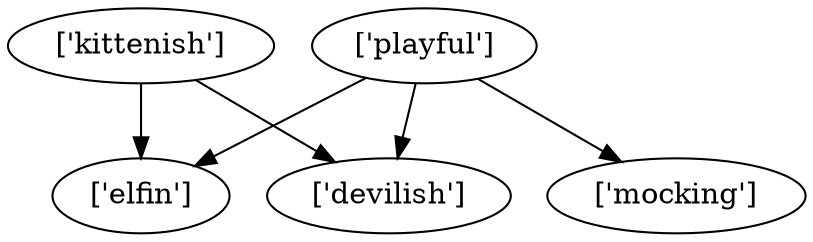 strict digraph  {
	"['kittenish']" -> "['devilish']";
	"['kittenish']" -> "['elfin']";
	"['playful']" -> "['devilish']";
	"['playful']" -> "['elfin']";
	"['playful']" -> "['mocking']";
}
